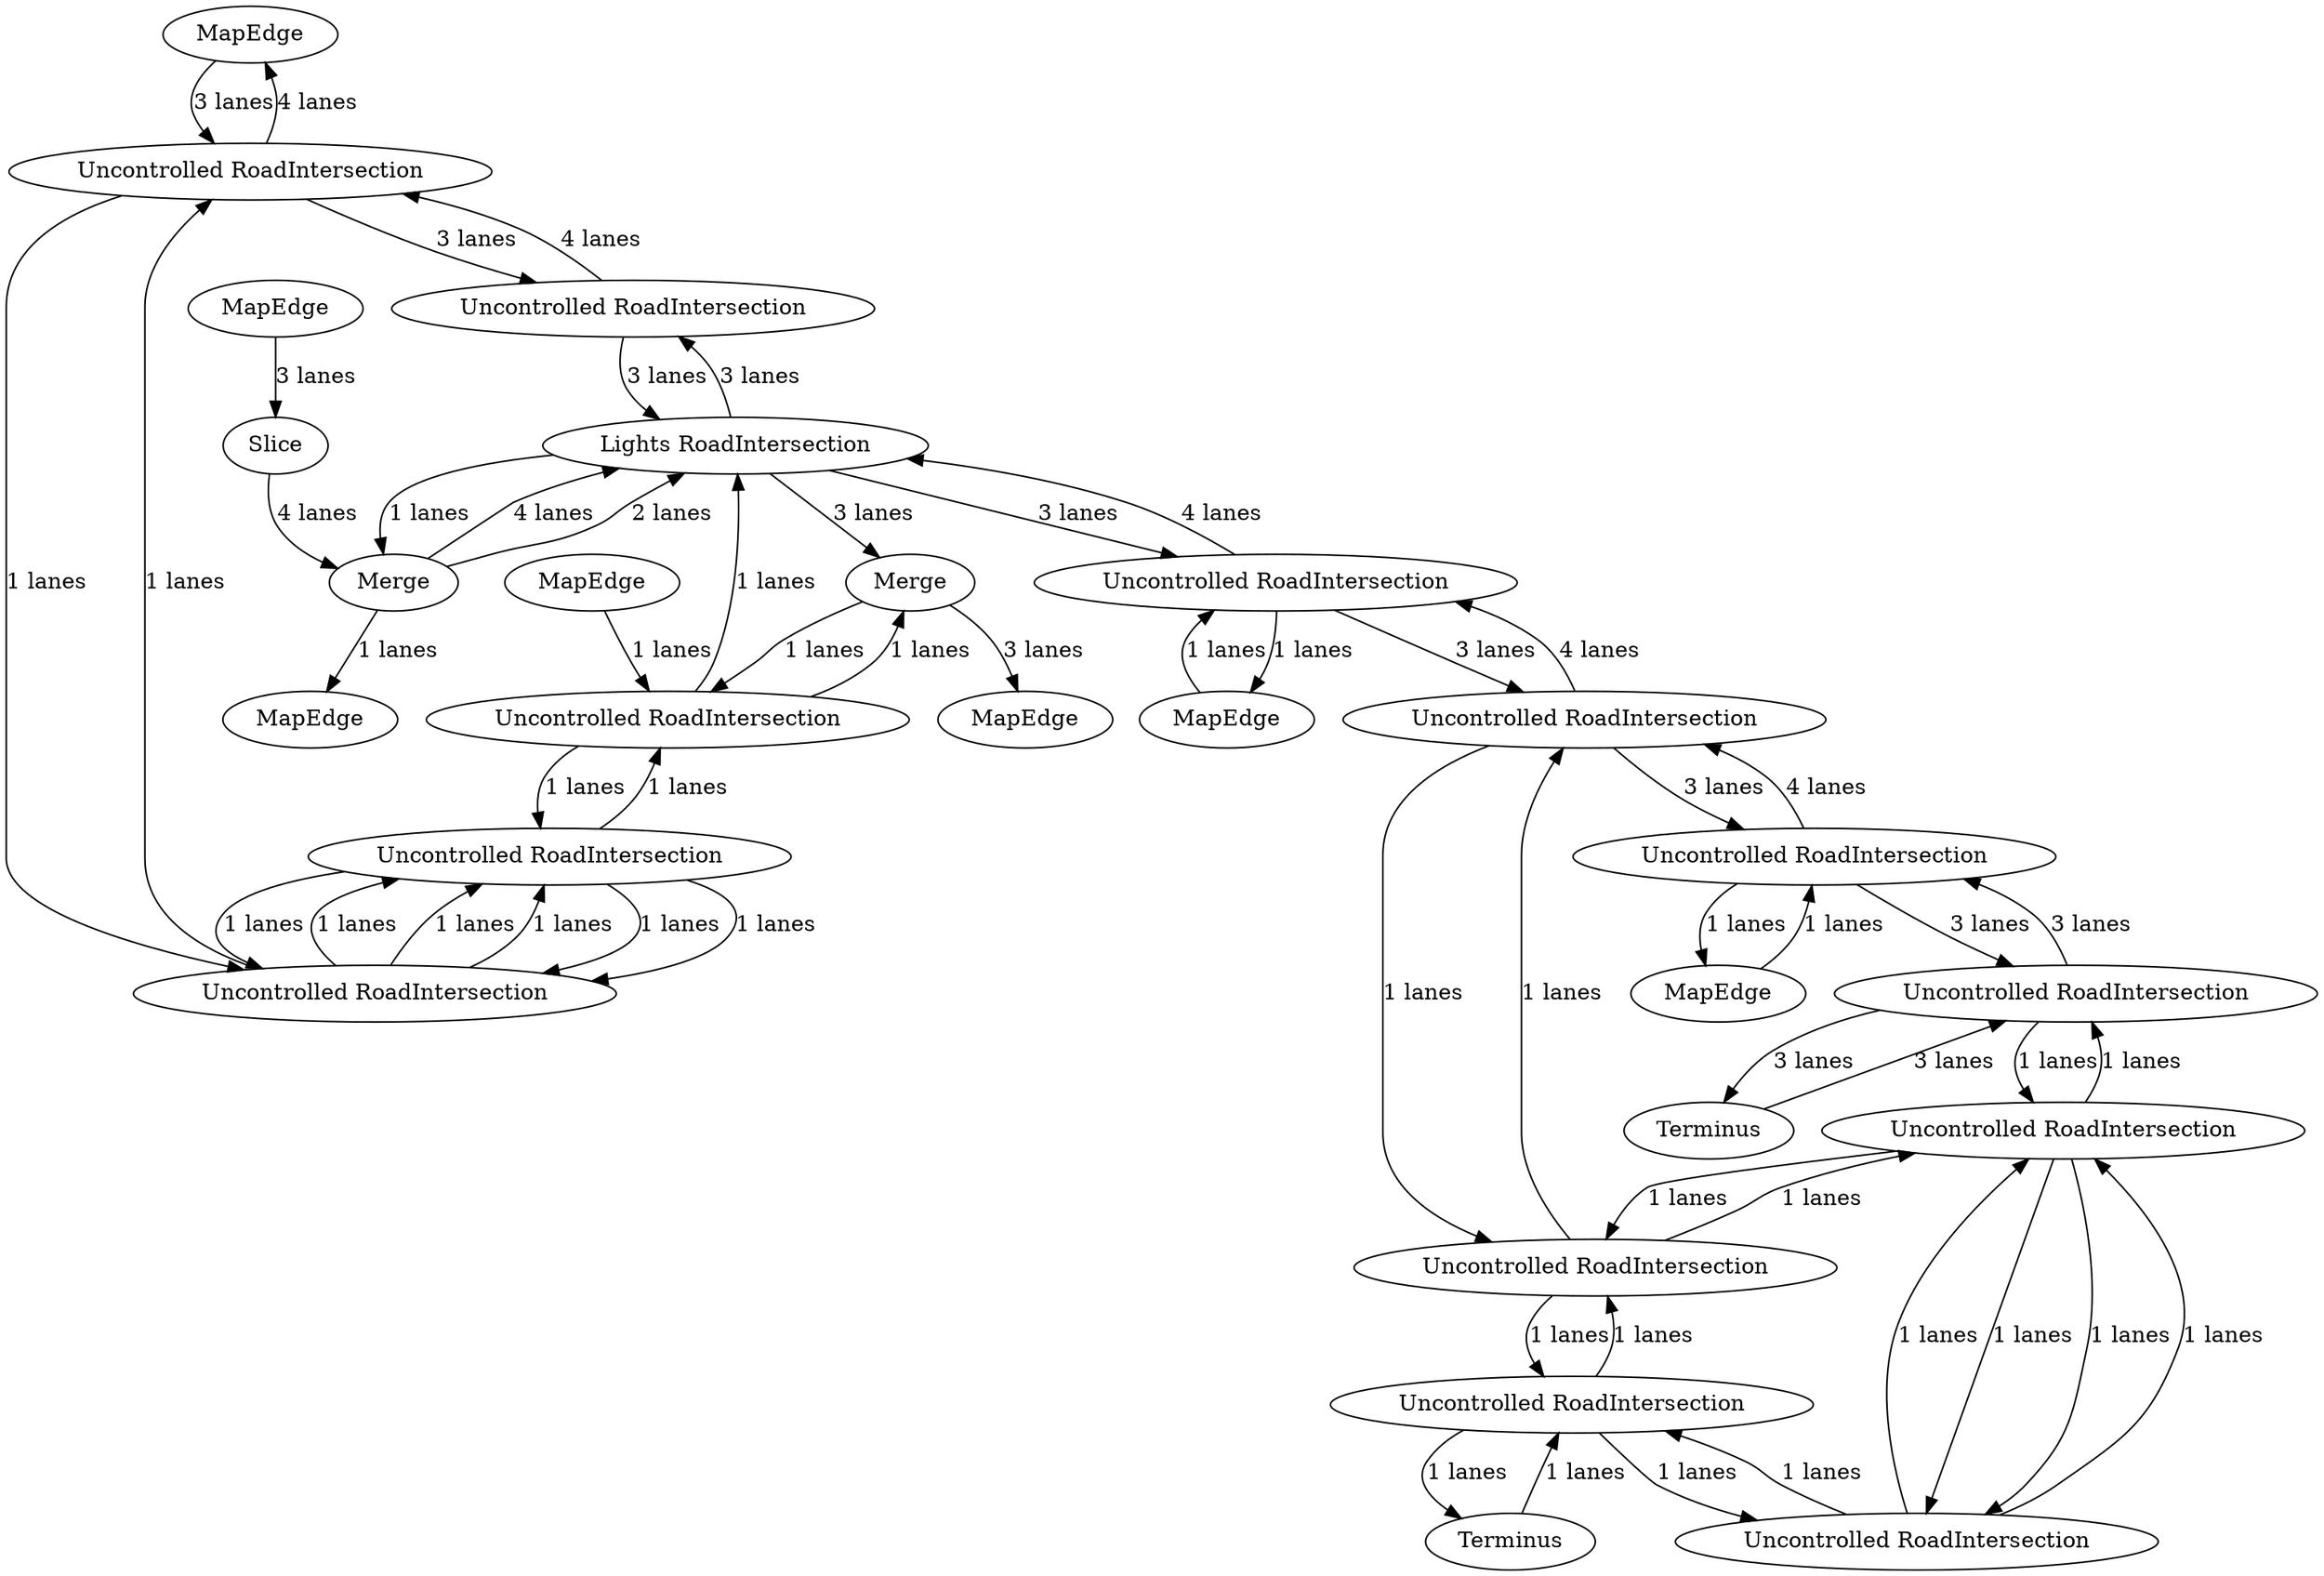 digraph {
    0 [ label = "MapEdge" ]
    1 [ label = "Uncontrolled RoadIntersection" ]
    2 [ label = "Uncontrolled RoadIntersection" ]
    3 [ label = "Uncontrolled RoadIntersection" ]
    4 [ label = "Uncontrolled RoadIntersection" ]
    5 [ label = "MapEdge" ]
    6 [ label = "Uncontrolled RoadIntersection" ]
    7 [ label = "Lights RoadIntersection" ]
    8 [ label = "MapEdge" ]
    9 [ label = "Merge" ]
    10 [ label = "Merge" ]
    11 [ label = "Slice" ]
    12 [ label = "MapEdge" ]
    13 [ label = "MapEdge" ]
    14 [ label = "MapEdge" ]
    15 [ label = "Uncontrolled RoadIntersection" ]
    16 [ label = "Uncontrolled RoadIntersection" ]
    17 [ label = "Terminus" ]
    18 [ label = "Uncontrolled RoadIntersection" ]
    19 [ label = "Uncontrolled RoadIntersection" ]
    20 [ label = "Uncontrolled RoadIntersection" ]
    21 [ label = "MapEdge" ]
    22 [ label = "Uncontrolled RoadIntersection" ]
    23 [ label = "Uncontrolled RoadIntersection" ]
    24 [ label = "Uncontrolled RoadIntersection" ]
    25 [ label = "Terminus" ]
    21 -> 20 [ label = "1 lanes" ]
    20 -> 21 [ label = "1 lanes" ]
    14 -> 15 [ label = "1 lanes" ]
    15 -> 14 [ label = "1 lanes" ]
    15 -> 16 [ label = "3 lanes" ]
    16 -> 15 [ label = "4 lanes" ]
    16 -> 20 [ label = "3 lanes" ]
    20 -> 16 [ label = "4 lanes" ]
    9 -> 8 [ label = "3 lanes" ]
    11 -> 10 [ label = "4 lanes" ]
    10 -> 7 [ label = "4 lanes" ]
    13 -> 11 [ label = "3 lanes" ]
    20 -> 24 [ label = "3 lanes" ]
    24 -> 20 [ label = "3 lanes" ]
    24 -> 25 [ label = "3 lanes" ]
    25 -> 24 [ label = "3 lanes" ]
    7 -> 9 [ label = "3 lanes" ]
    10 -> 7 [ label = "2 lanes" ]
    7 -> 15 [ label = "3 lanes" ]
    15 -> 7 [ label = "4 lanes" ]
    3 -> 7 [ label = "3 lanes" ]
    7 -> 3 [ label = "3 lanes" ]
    0 -> 1 [ label = "3 lanes" ]
    1 -> 0 [ label = "4 lanes" ]
    1 -> 3 [ label = "3 lanes" ]
    3 -> 1 [ label = "4 lanes" ]
    10 -> 12 [ label = "1 lanes" ]
    7 -> 10 [ label = "1 lanes" ]
    6 -> 7 [ label = "1 lanes" ]
    5 -> 6 [ label = "1 lanes" ]
    22 -> 18 [ label = "1 lanes" ]
    18 -> 22 [ label = "1 lanes" ]
    18 -> 17 [ label = "1 lanes" ]
    17 -> 18 [ label = "1 lanes" ]
    1 -> 2 [ label = "1 lanes" ]
    2 -> 1 [ label = "1 lanes" ]
    2 -> 4 [ label = "1 lanes" ]
    4 -> 2 [ label = "1 lanes" ]
    2 -> 4 [ label = "1 lanes" ]
    4 -> 2 [ label = "1 lanes" ]
    4 -> 6 [ label = "1 lanes" ]
    6 -> 4 [ label = "1 lanes" ]
    6 -> 9 [ label = "1 lanes" ]
    9 -> 6 [ label = "1 lanes" ]
    2 -> 4 [ label = "1 lanes" ]
    4 -> 2 [ label = "1 lanes" ]
    16 -> 19 [ label = "1 lanes" ]
    19 -> 16 [ label = "1 lanes" ]
    19 -> 23 [ label = "1 lanes" ]
    23 -> 19 [ label = "1 lanes" ]
    23 -> 22 [ label = "1 lanes" ]
    22 -> 23 [ label = "1 lanes" ]
    24 -> 23 [ label = "1 lanes" ]
    23 -> 24 [ label = "1 lanes" ]
    23 -> 22 [ label = "1 lanes" ]
    22 -> 23 [ label = "1 lanes" ]
    19 -> 18 [ label = "1 lanes" ]
    18 -> 19 [ label = "1 lanes" ]
}
